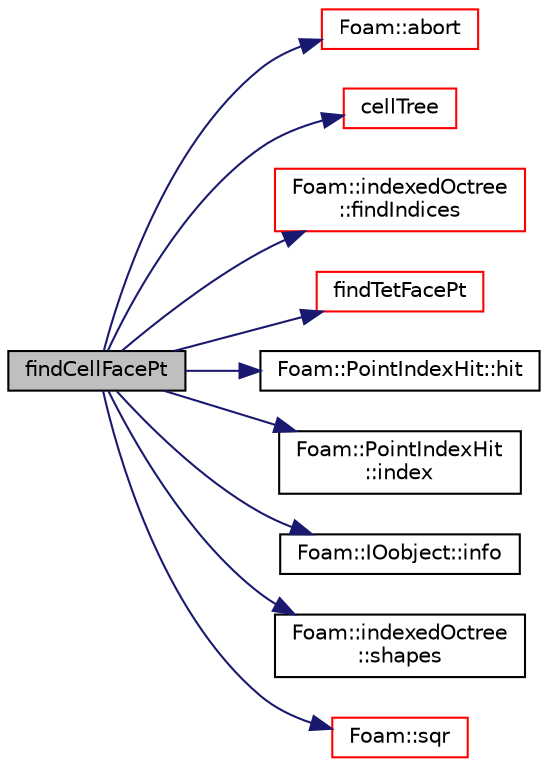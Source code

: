 digraph "findCellFacePt"
{
  bgcolor="transparent";
  edge [fontname="Helvetica",fontsize="10",labelfontname="Helvetica",labelfontsize="10"];
  node [fontname="Helvetica",fontsize="10",shape=record];
  rankdir="LR";
  Node1 [label="findCellFacePt",height=0.2,width=0.4,color="black", fillcolor="grey75", style="filled", fontcolor="black"];
  Node1 -> Node2 [color="midnightblue",fontsize="10",style="solid",fontname="Helvetica"];
  Node2 [label="Foam::abort",height=0.2,width=0.4,color="red",URL="$a10974.html#a447107a607d03e417307c203fa5fb44b"];
  Node1 -> Node3 [color="midnightblue",fontsize="10",style="solid",fontname="Helvetica"];
  Node3 [label="cellTree",height=0.2,width=0.4,color="red",URL="$a01955.html#a7ec8de2b3ebafbb5aecf9316146722bf",tooltip="Return the cell search tree. "];
  Node1 -> Node4 [color="midnightblue",fontsize="10",style="solid",fontname="Helvetica"];
  Node4 [label="Foam::indexedOctree\l::findIndices",height=0.2,width=0.4,color="red",URL="$a01069.html#a270970deeccb6fb7ebb9957329e8c81e",tooltip="Find the shape indices that occupy the result of findNode. "];
  Node1 -> Node5 [color="midnightblue",fontsize="10",style="solid",fontname="Helvetica"];
  Node5 [label="findTetFacePt",height=0.2,width=0.4,color="red",URL="$a01955.html#a2f2f2494c6c699d699be837904b28ee6",tooltip="Find the tetFacei and tetPti for point p in celli. "];
  Node1 -> Node6 [color="midnightblue",fontsize="10",style="solid",fontname="Helvetica"];
  Node6 [label="Foam::PointIndexHit::hit",height=0.2,width=0.4,color="black",URL="$a01923.html#ad963d38a624b8bf8b37c210109dba03c",tooltip="Is there a hit. "];
  Node1 -> Node7 [color="midnightblue",fontsize="10",style="solid",fontname="Helvetica"];
  Node7 [label="Foam::PointIndexHit\l::index",height=0.2,width=0.4,color="black",URL="$a01923.html#a7d1e8acadb27bd2b4e61457d47b71b6f",tooltip="Return index. "];
  Node1 -> Node8 [color="midnightblue",fontsize="10",style="solid",fontname="Helvetica"];
  Node8 [label="Foam::IOobject::info",height=0.2,width=0.4,color="black",URL="$a01197.html#af380fb58f89346851151633a0bdb34fc",tooltip="Return info proxy. "];
  Node1 -> Node9 [color="midnightblue",fontsize="10",style="solid",fontname="Helvetica"];
  Node9 [label="Foam::indexedOctree\l::shapes",height=0.2,width=0.4,color="black",URL="$a01069.html#abd186b2cbd8c6def61dc033a4892b847",tooltip="Reference to shape. "];
  Node1 -> Node10 [color="midnightblue",fontsize="10",style="solid",fontname="Helvetica"];
  Node10 [label="Foam::sqr",height=0.2,width=0.4,color="red",URL="$a10974.html#a277dc11c581d53826ab5090b08f3b17b"];
}
